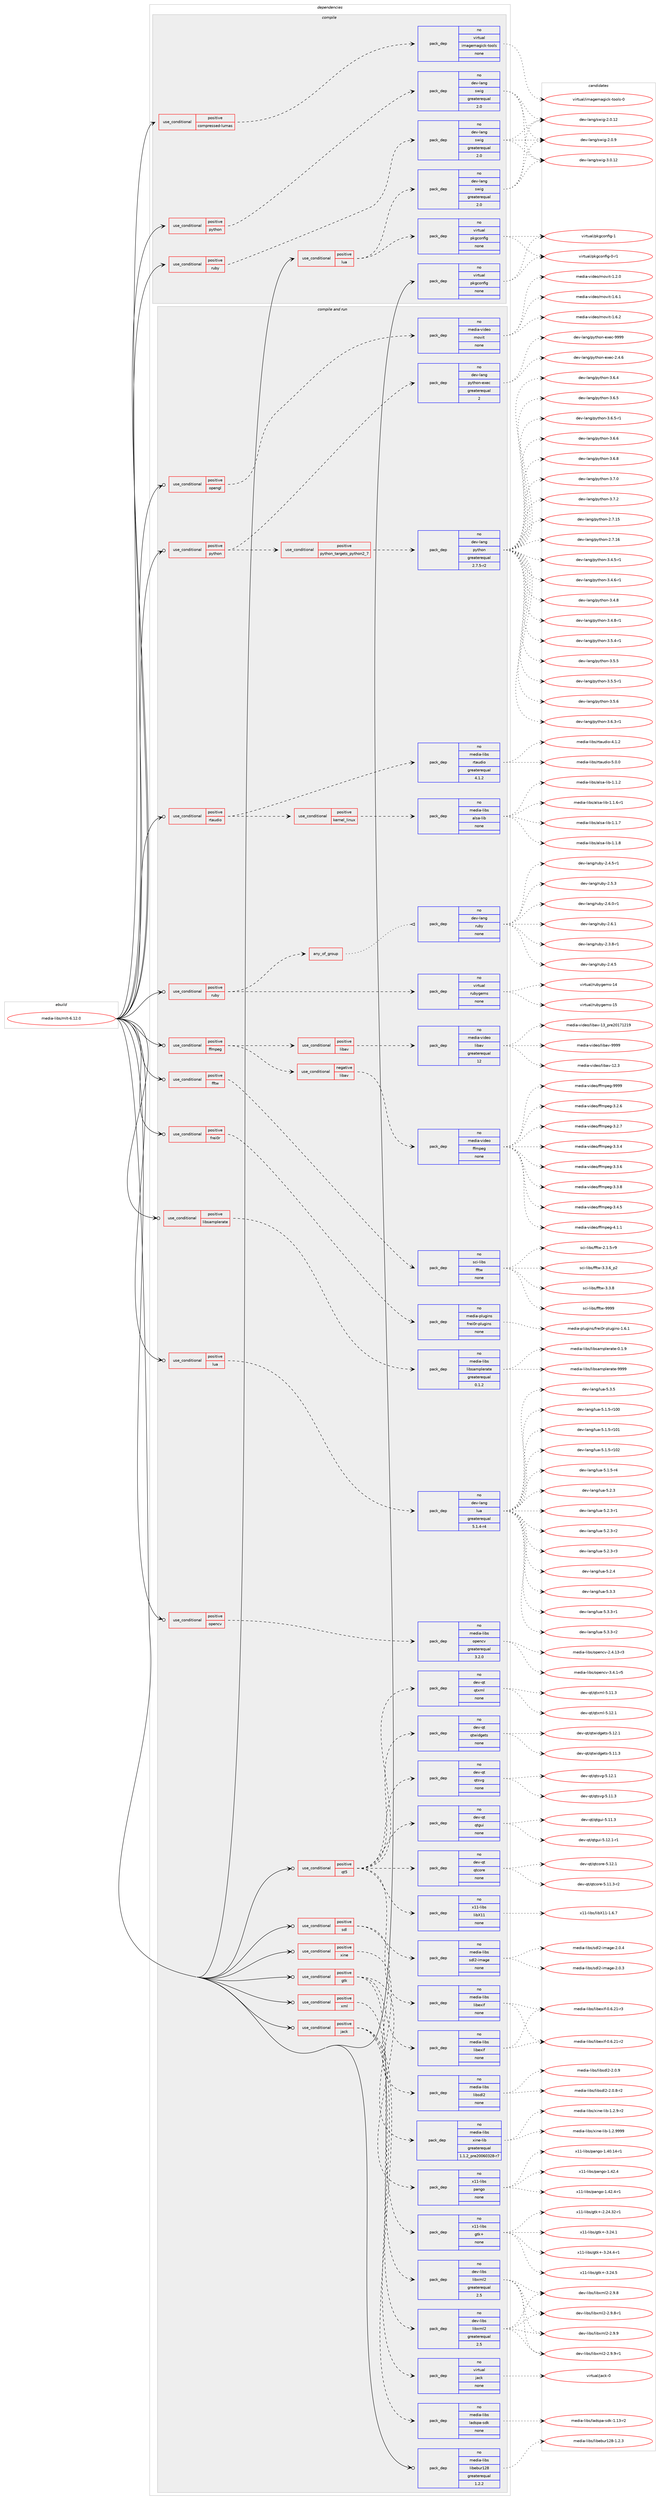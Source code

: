 digraph prolog {

# *************
# Graph options
# *************

newrank=true;
concentrate=true;
compound=true;
graph [rankdir=LR,fontname=Helvetica,fontsize=10,ranksep=1.5];#, ranksep=2.5, nodesep=0.2];
edge  [arrowhead=vee];
node  [fontname=Helvetica,fontsize=10];

# **********
# The ebuild
# **********

subgraph cluster_leftcol {
color=gray;
rank=same;
label=<<i>ebuild</i>>;
id [label="media-libs/mlt-6.12.0", color=red, width=4, href="../media-libs/mlt-6.12.0.svg"];
}

# ****************
# The dependencies
# ****************

subgraph cluster_midcol {
color=gray;
label=<<i>dependencies</i>>;
subgraph cluster_compile {
fillcolor="#eeeeee";
style=filled;
label=<<i>compile</i>>;
subgraph cond435429 {
dependency1616512 [label=<<TABLE BORDER="0" CELLBORDER="1" CELLSPACING="0" CELLPADDING="4"><TR><TD ROWSPAN="3" CELLPADDING="10">use_conditional</TD></TR><TR><TD>positive</TD></TR><TR><TD>compressed-lumas</TD></TR></TABLE>>, shape=none, color=red];
subgraph pack1155045 {
dependency1616513 [label=<<TABLE BORDER="0" CELLBORDER="1" CELLSPACING="0" CELLPADDING="4" WIDTH="220"><TR><TD ROWSPAN="6" CELLPADDING="30">pack_dep</TD></TR><TR><TD WIDTH="110">no</TD></TR><TR><TD>virtual</TD></TR><TR><TD>imagemagick-tools</TD></TR><TR><TD>none</TD></TR><TR><TD></TD></TR></TABLE>>, shape=none, color=blue];
}
dependency1616512:e -> dependency1616513:w [weight=20,style="dashed",arrowhead="vee"];
}
id:e -> dependency1616512:w [weight=20,style="solid",arrowhead="vee"];
subgraph cond435430 {
dependency1616514 [label=<<TABLE BORDER="0" CELLBORDER="1" CELLSPACING="0" CELLPADDING="4"><TR><TD ROWSPAN="3" CELLPADDING="10">use_conditional</TD></TR><TR><TD>positive</TD></TR><TR><TD>lua</TD></TR></TABLE>>, shape=none, color=red];
subgraph pack1155046 {
dependency1616515 [label=<<TABLE BORDER="0" CELLBORDER="1" CELLSPACING="0" CELLPADDING="4" WIDTH="220"><TR><TD ROWSPAN="6" CELLPADDING="30">pack_dep</TD></TR><TR><TD WIDTH="110">no</TD></TR><TR><TD>dev-lang</TD></TR><TR><TD>swig</TD></TR><TR><TD>greaterequal</TD></TR><TR><TD>2.0</TD></TR></TABLE>>, shape=none, color=blue];
}
dependency1616514:e -> dependency1616515:w [weight=20,style="dashed",arrowhead="vee"];
subgraph pack1155047 {
dependency1616516 [label=<<TABLE BORDER="0" CELLBORDER="1" CELLSPACING="0" CELLPADDING="4" WIDTH="220"><TR><TD ROWSPAN="6" CELLPADDING="30">pack_dep</TD></TR><TR><TD WIDTH="110">no</TD></TR><TR><TD>virtual</TD></TR><TR><TD>pkgconfig</TD></TR><TR><TD>none</TD></TR><TR><TD></TD></TR></TABLE>>, shape=none, color=blue];
}
dependency1616514:e -> dependency1616516:w [weight=20,style="dashed",arrowhead="vee"];
}
id:e -> dependency1616514:w [weight=20,style="solid",arrowhead="vee"];
subgraph cond435431 {
dependency1616517 [label=<<TABLE BORDER="0" CELLBORDER="1" CELLSPACING="0" CELLPADDING="4"><TR><TD ROWSPAN="3" CELLPADDING="10">use_conditional</TD></TR><TR><TD>positive</TD></TR><TR><TD>python</TD></TR></TABLE>>, shape=none, color=red];
subgraph pack1155048 {
dependency1616518 [label=<<TABLE BORDER="0" CELLBORDER="1" CELLSPACING="0" CELLPADDING="4" WIDTH="220"><TR><TD ROWSPAN="6" CELLPADDING="30">pack_dep</TD></TR><TR><TD WIDTH="110">no</TD></TR><TR><TD>dev-lang</TD></TR><TR><TD>swig</TD></TR><TR><TD>greaterequal</TD></TR><TR><TD>2.0</TD></TR></TABLE>>, shape=none, color=blue];
}
dependency1616517:e -> dependency1616518:w [weight=20,style="dashed",arrowhead="vee"];
}
id:e -> dependency1616517:w [weight=20,style="solid",arrowhead="vee"];
subgraph cond435432 {
dependency1616519 [label=<<TABLE BORDER="0" CELLBORDER="1" CELLSPACING="0" CELLPADDING="4"><TR><TD ROWSPAN="3" CELLPADDING="10">use_conditional</TD></TR><TR><TD>positive</TD></TR><TR><TD>ruby</TD></TR></TABLE>>, shape=none, color=red];
subgraph pack1155049 {
dependency1616520 [label=<<TABLE BORDER="0" CELLBORDER="1" CELLSPACING="0" CELLPADDING="4" WIDTH="220"><TR><TD ROWSPAN="6" CELLPADDING="30">pack_dep</TD></TR><TR><TD WIDTH="110">no</TD></TR><TR><TD>dev-lang</TD></TR><TR><TD>swig</TD></TR><TR><TD>greaterequal</TD></TR><TR><TD>2.0</TD></TR></TABLE>>, shape=none, color=blue];
}
dependency1616519:e -> dependency1616520:w [weight=20,style="dashed",arrowhead="vee"];
}
id:e -> dependency1616519:w [weight=20,style="solid",arrowhead="vee"];
subgraph pack1155050 {
dependency1616521 [label=<<TABLE BORDER="0" CELLBORDER="1" CELLSPACING="0" CELLPADDING="4" WIDTH="220"><TR><TD ROWSPAN="6" CELLPADDING="30">pack_dep</TD></TR><TR><TD WIDTH="110">no</TD></TR><TR><TD>virtual</TD></TR><TR><TD>pkgconfig</TD></TR><TR><TD>none</TD></TR><TR><TD></TD></TR></TABLE>>, shape=none, color=blue];
}
id:e -> dependency1616521:w [weight=20,style="solid",arrowhead="vee"];
}
subgraph cluster_compileandrun {
fillcolor="#eeeeee";
style=filled;
label=<<i>compile and run</i>>;
subgraph cond435433 {
dependency1616522 [label=<<TABLE BORDER="0" CELLBORDER="1" CELLSPACING="0" CELLPADDING="4"><TR><TD ROWSPAN="3" CELLPADDING="10">use_conditional</TD></TR><TR><TD>positive</TD></TR><TR><TD>ffmpeg</TD></TR></TABLE>>, shape=none, color=red];
subgraph cond435434 {
dependency1616523 [label=<<TABLE BORDER="0" CELLBORDER="1" CELLSPACING="0" CELLPADDING="4"><TR><TD ROWSPAN="3" CELLPADDING="10">use_conditional</TD></TR><TR><TD>positive</TD></TR><TR><TD>libav</TD></TR></TABLE>>, shape=none, color=red];
subgraph pack1155051 {
dependency1616524 [label=<<TABLE BORDER="0" CELLBORDER="1" CELLSPACING="0" CELLPADDING="4" WIDTH="220"><TR><TD ROWSPAN="6" CELLPADDING="30">pack_dep</TD></TR><TR><TD WIDTH="110">no</TD></TR><TR><TD>media-video</TD></TR><TR><TD>libav</TD></TR><TR><TD>greaterequal</TD></TR><TR><TD>12</TD></TR></TABLE>>, shape=none, color=blue];
}
dependency1616523:e -> dependency1616524:w [weight=20,style="dashed",arrowhead="vee"];
}
dependency1616522:e -> dependency1616523:w [weight=20,style="dashed",arrowhead="vee"];
subgraph cond435435 {
dependency1616525 [label=<<TABLE BORDER="0" CELLBORDER="1" CELLSPACING="0" CELLPADDING="4"><TR><TD ROWSPAN="3" CELLPADDING="10">use_conditional</TD></TR><TR><TD>negative</TD></TR><TR><TD>libav</TD></TR></TABLE>>, shape=none, color=red];
subgraph pack1155052 {
dependency1616526 [label=<<TABLE BORDER="0" CELLBORDER="1" CELLSPACING="0" CELLPADDING="4" WIDTH="220"><TR><TD ROWSPAN="6" CELLPADDING="30">pack_dep</TD></TR><TR><TD WIDTH="110">no</TD></TR><TR><TD>media-video</TD></TR><TR><TD>ffmpeg</TD></TR><TR><TD>none</TD></TR><TR><TD></TD></TR></TABLE>>, shape=none, color=blue];
}
dependency1616525:e -> dependency1616526:w [weight=20,style="dashed",arrowhead="vee"];
}
dependency1616522:e -> dependency1616525:w [weight=20,style="dashed",arrowhead="vee"];
}
id:e -> dependency1616522:w [weight=20,style="solid",arrowhead="odotvee"];
subgraph cond435436 {
dependency1616527 [label=<<TABLE BORDER="0" CELLBORDER="1" CELLSPACING="0" CELLPADDING="4"><TR><TD ROWSPAN="3" CELLPADDING="10">use_conditional</TD></TR><TR><TD>positive</TD></TR><TR><TD>fftw</TD></TR></TABLE>>, shape=none, color=red];
subgraph pack1155053 {
dependency1616528 [label=<<TABLE BORDER="0" CELLBORDER="1" CELLSPACING="0" CELLPADDING="4" WIDTH="220"><TR><TD ROWSPAN="6" CELLPADDING="30">pack_dep</TD></TR><TR><TD WIDTH="110">no</TD></TR><TR><TD>sci-libs</TD></TR><TR><TD>fftw</TD></TR><TR><TD>none</TD></TR><TR><TD></TD></TR></TABLE>>, shape=none, color=blue];
}
dependency1616527:e -> dependency1616528:w [weight=20,style="dashed",arrowhead="vee"];
}
id:e -> dependency1616527:w [weight=20,style="solid",arrowhead="odotvee"];
subgraph cond435437 {
dependency1616529 [label=<<TABLE BORDER="0" CELLBORDER="1" CELLSPACING="0" CELLPADDING="4"><TR><TD ROWSPAN="3" CELLPADDING="10">use_conditional</TD></TR><TR><TD>positive</TD></TR><TR><TD>frei0r</TD></TR></TABLE>>, shape=none, color=red];
subgraph pack1155054 {
dependency1616530 [label=<<TABLE BORDER="0" CELLBORDER="1" CELLSPACING="0" CELLPADDING="4" WIDTH="220"><TR><TD ROWSPAN="6" CELLPADDING="30">pack_dep</TD></TR><TR><TD WIDTH="110">no</TD></TR><TR><TD>media-plugins</TD></TR><TR><TD>frei0r-plugins</TD></TR><TR><TD>none</TD></TR><TR><TD></TD></TR></TABLE>>, shape=none, color=blue];
}
dependency1616529:e -> dependency1616530:w [weight=20,style="dashed",arrowhead="vee"];
}
id:e -> dependency1616529:w [weight=20,style="solid",arrowhead="odotvee"];
subgraph cond435438 {
dependency1616531 [label=<<TABLE BORDER="0" CELLBORDER="1" CELLSPACING="0" CELLPADDING="4"><TR><TD ROWSPAN="3" CELLPADDING="10">use_conditional</TD></TR><TR><TD>positive</TD></TR><TR><TD>gtk</TD></TR></TABLE>>, shape=none, color=red];
subgraph pack1155055 {
dependency1616532 [label=<<TABLE BORDER="0" CELLBORDER="1" CELLSPACING="0" CELLPADDING="4" WIDTH="220"><TR><TD ROWSPAN="6" CELLPADDING="30">pack_dep</TD></TR><TR><TD WIDTH="110">no</TD></TR><TR><TD>media-libs</TD></TR><TR><TD>libexif</TD></TR><TR><TD>none</TD></TR><TR><TD></TD></TR></TABLE>>, shape=none, color=blue];
}
dependency1616531:e -> dependency1616532:w [weight=20,style="dashed",arrowhead="vee"];
subgraph pack1155056 {
dependency1616533 [label=<<TABLE BORDER="0" CELLBORDER="1" CELLSPACING="0" CELLPADDING="4" WIDTH="220"><TR><TD ROWSPAN="6" CELLPADDING="30">pack_dep</TD></TR><TR><TD WIDTH="110">no</TD></TR><TR><TD>x11-libs</TD></TR><TR><TD>gtk+</TD></TR><TR><TD>none</TD></TR><TR><TD></TD></TR></TABLE>>, shape=none, color=blue];
}
dependency1616531:e -> dependency1616533:w [weight=20,style="dashed",arrowhead="vee"];
subgraph pack1155057 {
dependency1616534 [label=<<TABLE BORDER="0" CELLBORDER="1" CELLSPACING="0" CELLPADDING="4" WIDTH="220"><TR><TD ROWSPAN="6" CELLPADDING="30">pack_dep</TD></TR><TR><TD WIDTH="110">no</TD></TR><TR><TD>x11-libs</TD></TR><TR><TD>pango</TD></TR><TR><TD>none</TD></TR><TR><TD></TD></TR></TABLE>>, shape=none, color=blue];
}
dependency1616531:e -> dependency1616534:w [weight=20,style="dashed",arrowhead="vee"];
}
id:e -> dependency1616531:w [weight=20,style="solid",arrowhead="odotvee"];
subgraph cond435439 {
dependency1616535 [label=<<TABLE BORDER="0" CELLBORDER="1" CELLSPACING="0" CELLPADDING="4"><TR><TD ROWSPAN="3" CELLPADDING="10">use_conditional</TD></TR><TR><TD>positive</TD></TR><TR><TD>jack</TD></TR></TABLE>>, shape=none, color=red];
subgraph pack1155058 {
dependency1616536 [label=<<TABLE BORDER="0" CELLBORDER="1" CELLSPACING="0" CELLPADDING="4" WIDTH="220"><TR><TD ROWSPAN="6" CELLPADDING="30">pack_dep</TD></TR><TR><TD WIDTH="110">no</TD></TR><TR><TD>dev-libs</TD></TR><TR><TD>libxml2</TD></TR><TR><TD>greaterequal</TD></TR><TR><TD>2.5</TD></TR></TABLE>>, shape=none, color=blue];
}
dependency1616535:e -> dependency1616536:w [weight=20,style="dashed",arrowhead="vee"];
subgraph pack1155059 {
dependency1616537 [label=<<TABLE BORDER="0" CELLBORDER="1" CELLSPACING="0" CELLPADDING="4" WIDTH="220"><TR><TD ROWSPAN="6" CELLPADDING="30">pack_dep</TD></TR><TR><TD WIDTH="110">no</TD></TR><TR><TD>media-libs</TD></TR><TR><TD>ladspa-sdk</TD></TR><TR><TD>none</TD></TR><TR><TD></TD></TR></TABLE>>, shape=none, color=blue];
}
dependency1616535:e -> dependency1616537:w [weight=20,style="dashed",arrowhead="vee"];
subgraph pack1155060 {
dependency1616538 [label=<<TABLE BORDER="0" CELLBORDER="1" CELLSPACING="0" CELLPADDING="4" WIDTH="220"><TR><TD ROWSPAN="6" CELLPADDING="30">pack_dep</TD></TR><TR><TD WIDTH="110">no</TD></TR><TR><TD>virtual</TD></TR><TR><TD>jack</TD></TR><TR><TD>none</TD></TR><TR><TD></TD></TR></TABLE>>, shape=none, color=blue];
}
dependency1616535:e -> dependency1616538:w [weight=20,style="dashed",arrowhead="vee"];
}
id:e -> dependency1616535:w [weight=20,style="solid",arrowhead="odotvee"];
subgraph cond435440 {
dependency1616539 [label=<<TABLE BORDER="0" CELLBORDER="1" CELLSPACING="0" CELLPADDING="4"><TR><TD ROWSPAN="3" CELLPADDING="10">use_conditional</TD></TR><TR><TD>positive</TD></TR><TR><TD>libsamplerate</TD></TR></TABLE>>, shape=none, color=red];
subgraph pack1155061 {
dependency1616540 [label=<<TABLE BORDER="0" CELLBORDER="1" CELLSPACING="0" CELLPADDING="4" WIDTH="220"><TR><TD ROWSPAN="6" CELLPADDING="30">pack_dep</TD></TR><TR><TD WIDTH="110">no</TD></TR><TR><TD>media-libs</TD></TR><TR><TD>libsamplerate</TD></TR><TR><TD>greaterequal</TD></TR><TR><TD>0.1.2</TD></TR></TABLE>>, shape=none, color=blue];
}
dependency1616539:e -> dependency1616540:w [weight=20,style="dashed",arrowhead="vee"];
}
id:e -> dependency1616539:w [weight=20,style="solid",arrowhead="odotvee"];
subgraph cond435441 {
dependency1616541 [label=<<TABLE BORDER="0" CELLBORDER="1" CELLSPACING="0" CELLPADDING="4"><TR><TD ROWSPAN="3" CELLPADDING="10">use_conditional</TD></TR><TR><TD>positive</TD></TR><TR><TD>lua</TD></TR></TABLE>>, shape=none, color=red];
subgraph pack1155062 {
dependency1616542 [label=<<TABLE BORDER="0" CELLBORDER="1" CELLSPACING="0" CELLPADDING="4" WIDTH="220"><TR><TD ROWSPAN="6" CELLPADDING="30">pack_dep</TD></TR><TR><TD WIDTH="110">no</TD></TR><TR><TD>dev-lang</TD></TR><TR><TD>lua</TD></TR><TR><TD>greaterequal</TD></TR><TR><TD>5.1.4-r4</TD></TR></TABLE>>, shape=none, color=blue];
}
dependency1616541:e -> dependency1616542:w [weight=20,style="dashed",arrowhead="vee"];
}
id:e -> dependency1616541:w [weight=20,style="solid",arrowhead="odotvee"];
subgraph cond435442 {
dependency1616543 [label=<<TABLE BORDER="0" CELLBORDER="1" CELLSPACING="0" CELLPADDING="4"><TR><TD ROWSPAN="3" CELLPADDING="10">use_conditional</TD></TR><TR><TD>positive</TD></TR><TR><TD>opencv</TD></TR></TABLE>>, shape=none, color=red];
subgraph pack1155063 {
dependency1616544 [label=<<TABLE BORDER="0" CELLBORDER="1" CELLSPACING="0" CELLPADDING="4" WIDTH="220"><TR><TD ROWSPAN="6" CELLPADDING="30">pack_dep</TD></TR><TR><TD WIDTH="110">no</TD></TR><TR><TD>media-libs</TD></TR><TR><TD>opencv</TD></TR><TR><TD>greaterequal</TD></TR><TR><TD>3.2.0</TD></TR></TABLE>>, shape=none, color=blue];
}
dependency1616543:e -> dependency1616544:w [weight=20,style="dashed",arrowhead="vee"];
}
id:e -> dependency1616543:w [weight=20,style="solid",arrowhead="odotvee"];
subgraph cond435443 {
dependency1616545 [label=<<TABLE BORDER="0" CELLBORDER="1" CELLSPACING="0" CELLPADDING="4"><TR><TD ROWSPAN="3" CELLPADDING="10">use_conditional</TD></TR><TR><TD>positive</TD></TR><TR><TD>opengl</TD></TR></TABLE>>, shape=none, color=red];
subgraph pack1155064 {
dependency1616546 [label=<<TABLE BORDER="0" CELLBORDER="1" CELLSPACING="0" CELLPADDING="4" WIDTH="220"><TR><TD ROWSPAN="6" CELLPADDING="30">pack_dep</TD></TR><TR><TD WIDTH="110">no</TD></TR><TR><TD>media-video</TD></TR><TR><TD>movit</TD></TR><TR><TD>none</TD></TR><TR><TD></TD></TR></TABLE>>, shape=none, color=blue];
}
dependency1616545:e -> dependency1616546:w [weight=20,style="dashed",arrowhead="vee"];
}
id:e -> dependency1616545:w [weight=20,style="solid",arrowhead="odotvee"];
subgraph cond435444 {
dependency1616547 [label=<<TABLE BORDER="0" CELLBORDER="1" CELLSPACING="0" CELLPADDING="4"><TR><TD ROWSPAN="3" CELLPADDING="10">use_conditional</TD></TR><TR><TD>positive</TD></TR><TR><TD>python</TD></TR></TABLE>>, shape=none, color=red];
subgraph cond435445 {
dependency1616548 [label=<<TABLE BORDER="0" CELLBORDER="1" CELLSPACING="0" CELLPADDING="4"><TR><TD ROWSPAN="3" CELLPADDING="10">use_conditional</TD></TR><TR><TD>positive</TD></TR><TR><TD>python_targets_python2_7</TD></TR></TABLE>>, shape=none, color=red];
subgraph pack1155065 {
dependency1616549 [label=<<TABLE BORDER="0" CELLBORDER="1" CELLSPACING="0" CELLPADDING="4" WIDTH="220"><TR><TD ROWSPAN="6" CELLPADDING="30">pack_dep</TD></TR><TR><TD WIDTH="110">no</TD></TR><TR><TD>dev-lang</TD></TR><TR><TD>python</TD></TR><TR><TD>greaterequal</TD></TR><TR><TD>2.7.5-r2</TD></TR></TABLE>>, shape=none, color=blue];
}
dependency1616548:e -> dependency1616549:w [weight=20,style="dashed",arrowhead="vee"];
}
dependency1616547:e -> dependency1616548:w [weight=20,style="dashed",arrowhead="vee"];
subgraph pack1155066 {
dependency1616550 [label=<<TABLE BORDER="0" CELLBORDER="1" CELLSPACING="0" CELLPADDING="4" WIDTH="220"><TR><TD ROWSPAN="6" CELLPADDING="30">pack_dep</TD></TR><TR><TD WIDTH="110">no</TD></TR><TR><TD>dev-lang</TD></TR><TR><TD>python-exec</TD></TR><TR><TD>greaterequal</TD></TR><TR><TD>2</TD></TR></TABLE>>, shape=none, color=blue];
}
dependency1616547:e -> dependency1616550:w [weight=20,style="dashed",arrowhead="vee"];
}
id:e -> dependency1616547:w [weight=20,style="solid",arrowhead="odotvee"];
subgraph cond435446 {
dependency1616551 [label=<<TABLE BORDER="0" CELLBORDER="1" CELLSPACING="0" CELLPADDING="4"><TR><TD ROWSPAN="3" CELLPADDING="10">use_conditional</TD></TR><TR><TD>positive</TD></TR><TR><TD>qt5</TD></TR></TABLE>>, shape=none, color=red];
subgraph pack1155067 {
dependency1616552 [label=<<TABLE BORDER="0" CELLBORDER="1" CELLSPACING="0" CELLPADDING="4" WIDTH="220"><TR><TD ROWSPAN="6" CELLPADDING="30">pack_dep</TD></TR><TR><TD WIDTH="110">no</TD></TR><TR><TD>dev-qt</TD></TR><TR><TD>qtcore</TD></TR><TR><TD>none</TD></TR><TR><TD></TD></TR></TABLE>>, shape=none, color=blue];
}
dependency1616551:e -> dependency1616552:w [weight=20,style="dashed",arrowhead="vee"];
subgraph pack1155068 {
dependency1616553 [label=<<TABLE BORDER="0" CELLBORDER="1" CELLSPACING="0" CELLPADDING="4" WIDTH="220"><TR><TD ROWSPAN="6" CELLPADDING="30">pack_dep</TD></TR><TR><TD WIDTH="110">no</TD></TR><TR><TD>dev-qt</TD></TR><TR><TD>qtgui</TD></TR><TR><TD>none</TD></TR><TR><TD></TD></TR></TABLE>>, shape=none, color=blue];
}
dependency1616551:e -> dependency1616553:w [weight=20,style="dashed",arrowhead="vee"];
subgraph pack1155069 {
dependency1616554 [label=<<TABLE BORDER="0" CELLBORDER="1" CELLSPACING="0" CELLPADDING="4" WIDTH="220"><TR><TD ROWSPAN="6" CELLPADDING="30">pack_dep</TD></TR><TR><TD WIDTH="110">no</TD></TR><TR><TD>dev-qt</TD></TR><TR><TD>qtsvg</TD></TR><TR><TD>none</TD></TR><TR><TD></TD></TR></TABLE>>, shape=none, color=blue];
}
dependency1616551:e -> dependency1616554:w [weight=20,style="dashed",arrowhead="vee"];
subgraph pack1155070 {
dependency1616555 [label=<<TABLE BORDER="0" CELLBORDER="1" CELLSPACING="0" CELLPADDING="4" WIDTH="220"><TR><TD ROWSPAN="6" CELLPADDING="30">pack_dep</TD></TR><TR><TD WIDTH="110">no</TD></TR><TR><TD>dev-qt</TD></TR><TR><TD>qtwidgets</TD></TR><TR><TD>none</TD></TR><TR><TD></TD></TR></TABLE>>, shape=none, color=blue];
}
dependency1616551:e -> dependency1616555:w [weight=20,style="dashed",arrowhead="vee"];
subgraph pack1155071 {
dependency1616556 [label=<<TABLE BORDER="0" CELLBORDER="1" CELLSPACING="0" CELLPADDING="4" WIDTH="220"><TR><TD ROWSPAN="6" CELLPADDING="30">pack_dep</TD></TR><TR><TD WIDTH="110">no</TD></TR><TR><TD>dev-qt</TD></TR><TR><TD>qtxml</TD></TR><TR><TD>none</TD></TR><TR><TD></TD></TR></TABLE>>, shape=none, color=blue];
}
dependency1616551:e -> dependency1616556:w [weight=20,style="dashed",arrowhead="vee"];
subgraph pack1155072 {
dependency1616557 [label=<<TABLE BORDER="0" CELLBORDER="1" CELLSPACING="0" CELLPADDING="4" WIDTH="220"><TR><TD ROWSPAN="6" CELLPADDING="30">pack_dep</TD></TR><TR><TD WIDTH="110">no</TD></TR><TR><TD>media-libs</TD></TR><TR><TD>libexif</TD></TR><TR><TD>none</TD></TR><TR><TD></TD></TR></TABLE>>, shape=none, color=blue];
}
dependency1616551:e -> dependency1616557:w [weight=20,style="dashed",arrowhead="vee"];
subgraph pack1155073 {
dependency1616558 [label=<<TABLE BORDER="0" CELLBORDER="1" CELLSPACING="0" CELLPADDING="4" WIDTH="220"><TR><TD ROWSPAN="6" CELLPADDING="30">pack_dep</TD></TR><TR><TD WIDTH="110">no</TD></TR><TR><TD>x11-libs</TD></TR><TR><TD>libX11</TD></TR><TR><TD>none</TD></TR><TR><TD></TD></TR></TABLE>>, shape=none, color=blue];
}
dependency1616551:e -> dependency1616558:w [weight=20,style="dashed",arrowhead="vee"];
}
id:e -> dependency1616551:w [weight=20,style="solid",arrowhead="odotvee"];
subgraph cond435447 {
dependency1616559 [label=<<TABLE BORDER="0" CELLBORDER="1" CELLSPACING="0" CELLPADDING="4"><TR><TD ROWSPAN="3" CELLPADDING="10">use_conditional</TD></TR><TR><TD>positive</TD></TR><TR><TD>rtaudio</TD></TR></TABLE>>, shape=none, color=red];
subgraph pack1155074 {
dependency1616560 [label=<<TABLE BORDER="0" CELLBORDER="1" CELLSPACING="0" CELLPADDING="4" WIDTH="220"><TR><TD ROWSPAN="6" CELLPADDING="30">pack_dep</TD></TR><TR><TD WIDTH="110">no</TD></TR><TR><TD>media-libs</TD></TR><TR><TD>rtaudio</TD></TR><TR><TD>greaterequal</TD></TR><TR><TD>4.1.2</TD></TR></TABLE>>, shape=none, color=blue];
}
dependency1616559:e -> dependency1616560:w [weight=20,style="dashed",arrowhead="vee"];
subgraph cond435448 {
dependency1616561 [label=<<TABLE BORDER="0" CELLBORDER="1" CELLSPACING="0" CELLPADDING="4"><TR><TD ROWSPAN="3" CELLPADDING="10">use_conditional</TD></TR><TR><TD>positive</TD></TR><TR><TD>kernel_linux</TD></TR></TABLE>>, shape=none, color=red];
subgraph pack1155075 {
dependency1616562 [label=<<TABLE BORDER="0" CELLBORDER="1" CELLSPACING="0" CELLPADDING="4" WIDTH="220"><TR><TD ROWSPAN="6" CELLPADDING="30">pack_dep</TD></TR><TR><TD WIDTH="110">no</TD></TR><TR><TD>media-libs</TD></TR><TR><TD>alsa-lib</TD></TR><TR><TD>none</TD></TR><TR><TD></TD></TR></TABLE>>, shape=none, color=blue];
}
dependency1616561:e -> dependency1616562:w [weight=20,style="dashed",arrowhead="vee"];
}
dependency1616559:e -> dependency1616561:w [weight=20,style="dashed",arrowhead="vee"];
}
id:e -> dependency1616559:w [weight=20,style="solid",arrowhead="odotvee"];
subgraph cond435449 {
dependency1616563 [label=<<TABLE BORDER="0" CELLBORDER="1" CELLSPACING="0" CELLPADDING="4"><TR><TD ROWSPAN="3" CELLPADDING="10">use_conditional</TD></TR><TR><TD>positive</TD></TR><TR><TD>ruby</TD></TR></TABLE>>, shape=none, color=red];
subgraph any25290 {
dependency1616564 [label=<<TABLE BORDER="0" CELLBORDER="1" CELLSPACING="0" CELLPADDING="4"><TR><TD CELLPADDING="10">any_of_group</TD></TR></TABLE>>, shape=none, color=red];subgraph pack1155076 {
dependency1616565 [label=<<TABLE BORDER="0" CELLBORDER="1" CELLSPACING="0" CELLPADDING="4" WIDTH="220"><TR><TD ROWSPAN="6" CELLPADDING="30">pack_dep</TD></TR><TR><TD WIDTH="110">no</TD></TR><TR><TD>dev-lang</TD></TR><TR><TD>ruby</TD></TR><TR><TD>none</TD></TR><TR><TD></TD></TR></TABLE>>, shape=none, color=blue];
}
dependency1616564:e -> dependency1616565:w [weight=20,style="dotted",arrowhead="oinv"];
}
dependency1616563:e -> dependency1616564:w [weight=20,style="dashed",arrowhead="vee"];
subgraph pack1155077 {
dependency1616566 [label=<<TABLE BORDER="0" CELLBORDER="1" CELLSPACING="0" CELLPADDING="4" WIDTH="220"><TR><TD ROWSPAN="6" CELLPADDING="30">pack_dep</TD></TR><TR><TD WIDTH="110">no</TD></TR><TR><TD>virtual</TD></TR><TR><TD>rubygems</TD></TR><TR><TD>none</TD></TR><TR><TD></TD></TR></TABLE>>, shape=none, color=blue];
}
dependency1616563:e -> dependency1616566:w [weight=20,style="dashed",arrowhead="vee"];
}
id:e -> dependency1616563:w [weight=20,style="solid",arrowhead="odotvee"];
subgraph cond435450 {
dependency1616567 [label=<<TABLE BORDER="0" CELLBORDER="1" CELLSPACING="0" CELLPADDING="4"><TR><TD ROWSPAN="3" CELLPADDING="10">use_conditional</TD></TR><TR><TD>positive</TD></TR><TR><TD>sdl</TD></TR></TABLE>>, shape=none, color=red];
subgraph pack1155078 {
dependency1616568 [label=<<TABLE BORDER="0" CELLBORDER="1" CELLSPACING="0" CELLPADDING="4" WIDTH="220"><TR><TD ROWSPAN="6" CELLPADDING="30">pack_dep</TD></TR><TR><TD WIDTH="110">no</TD></TR><TR><TD>media-libs</TD></TR><TR><TD>libsdl2</TD></TR><TR><TD>none</TD></TR><TR><TD></TD></TR></TABLE>>, shape=none, color=blue];
}
dependency1616567:e -> dependency1616568:w [weight=20,style="dashed",arrowhead="vee"];
subgraph pack1155079 {
dependency1616569 [label=<<TABLE BORDER="0" CELLBORDER="1" CELLSPACING="0" CELLPADDING="4" WIDTH="220"><TR><TD ROWSPAN="6" CELLPADDING="30">pack_dep</TD></TR><TR><TD WIDTH="110">no</TD></TR><TR><TD>media-libs</TD></TR><TR><TD>sdl2-image</TD></TR><TR><TD>none</TD></TR><TR><TD></TD></TR></TABLE>>, shape=none, color=blue];
}
dependency1616567:e -> dependency1616569:w [weight=20,style="dashed",arrowhead="vee"];
}
id:e -> dependency1616567:w [weight=20,style="solid",arrowhead="odotvee"];
subgraph cond435451 {
dependency1616570 [label=<<TABLE BORDER="0" CELLBORDER="1" CELLSPACING="0" CELLPADDING="4"><TR><TD ROWSPAN="3" CELLPADDING="10">use_conditional</TD></TR><TR><TD>positive</TD></TR><TR><TD>xine</TD></TR></TABLE>>, shape=none, color=red];
subgraph pack1155080 {
dependency1616571 [label=<<TABLE BORDER="0" CELLBORDER="1" CELLSPACING="0" CELLPADDING="4" WIDTH="220"><TR><TD ROWSPAN="6" CELLPADDING="30">pack_dep</TD></TR><TR><TD WIDTH="110">no</TD></TR><TR><TD>media-libs</TD></TR><TR><TD>xine-lib</TD></TR><TR><TD>greaterequal</TD></TR><TR><TD>1.1.2_pre20060328-r7</TD></TR></TABLE>>, shape=none, color=blue];
}
dependency1616570:e -> dependency1616571:w [weight=20,style="dashed",arrowhead="vee"];
}
id:e -> dependency1616570:w [weight=20,style="solid",arrowhead="odotvee"];
subgraph cond435452 {
dependency1616572 [label=<<TABLE BORDER="0" CELLBORDER="1" CELLSPACING="0" CELLPADDING="4"><TR><TD ROWSPAN="3" CELLPADDING="10">use_conditional</TD></TR><TR><TD>positive</TD></TR><TR><TD>xml</TD></TR></TABLE>>, shape=none, color=red];
subgraph pack1155081 {
dependency1616573 [label=<<TABLE BORDER="0" CELLBORDER="1" CELLSPACING="0" CELLPADDING="4" WIDTH="220"><TR><TD ROWSPAN="6" CELLPADDING="30">pack_dep</TD></TR><TR><TD WIDTH="110">no</TD></TR><TR><TD>dev-libs</TD></TR><TR><TD>libxml2</TD></TR><TR><TD>greaterequal</TD></TR><TR><TD>2.5</TD></TR></TABLE>>, shape=none, color=blue];
}
dependency1616572:e -> dependency1616573:w [weight=20,style="dashed",arrowhead="vee"];
}
id:e -> dependency1616572:w [weight=20,style="solid",arrowhead="odotvee"];
subgraph pack1155082 {
dependency1616574 [label=<<TABLE BORDER="0" CELLBORDER="1" CELLSPACING="0" CELLPADDING="4" WIDTH="220"><TR><TD ROWSPAN="6" CELLPADDING="30">pack_dep</TD></TR><TR><TD WIDTH="110">no</TD></TR><TR><TD>media-libs</TD></TR><TR><TD>libebur128</TD></TR><TR><TD>greaterequal</TD></TR><TR><TD>1.2.2</TD></TR></TABLE>>, shape=none, color=blue];
}
id:e -> dependency1616574:w [weight=20,style="solid",arrowhead="odotvee"];
}
subgraph cluster_run {
fillcolor="#eeeeee";
style=filled;
label=<<i>run</i>>;
}
}

# **************
# The candidates
# **************

subgraph cluster_choices {
rank=same;
color=gray;
label=<<i>candidates</i>>;

subgraph choice1155045 {
color=black;
nodesep=1;
choice1181051141161179710847105109971031011099710310599107451161111111081154548 [label="virtual/imagemagick-tools-0", color=red, width=4,href="../virtual/imagemagick-tools-0.svg"];
dependency1616513:e -> choice1181051141161179710847105109971031011099710310599107451161111111081154548:w [style=dotted,weight="100"];
}
subgraph choice1155046 {
color=black;
nodesep=1;
choice10010111845108971101034711511910510345504648464950 [label="dev-lang/swig-2.0.12", color=red, width=4,href="../dev-lang/swig-2.0.12.svg"];
choice100101118451089711010347115119105103455046484657 [label="dev-lang/swig-2.0.9", color=red, width=4,href="../dev-lang/swig-2.0.9.svg"];
choice10010111845108971101034711511910510345514648464950 [label="dev-lang/swig-3.0.12", color=red, width=4,href="../dev-lang/swig-3.0.12.svg"];
dependency1616515:e -> choice10010111845108971101034711511910510345504648464950:w [style=dotted,weight="100"];
dependency1616515:e -> choice100101118451089711010347115119105103455046484657:w [style=dotted,weight="100"];
dependency1616515:e -> choice10010111845108971101034711511910510345514648464950:w [style=dotted,weight="100"];
}
subgraph choice1155047 {
color=black;
nodesep=1;
choice11810511411611797108471121071039911111010210510345484511449 [label="virtual/pkgconfig-0-r1", color=red, width=4,href="../virtual/pkgconfig-0-r1.svg"];
choice1181051141161179710847112107103991111101021051034549 [label="virtual/pkgconfig-1", color=red, width=4,href="../virtual/pkgconfig-1.svg"];
dependency1616516:e -> choice11810511411611797108471121071039911111010210510345484511449:w [style=dotted,weight="100"];
dependency1616516:e -> choice1181051141161179710847112107103991111101021051034549:w [style=dotted,weight="100"];
}
subgraph choice1155048 {
color=black;
nodesep=1;
choice10010111845108971101034711511910510345504648464950 [label="dev-lang/swig-2.0.12", color=red, width=4,href="../dev-lang/swig-2.0.12.svg"];
choice100101118451089711010347115119105103455046484657 [label="dev-lang/swig-2.0.9", color=red, width=4,href="../dev-lang/swig-2.0.9.svg"];
choice10010111845108971101034711511910510345514648464950 [label="dev-lang/swig-3.0.12", color=red, width=4,href="../dev-lang/swig-3.0.12.svg"];
dependency1616518:e -> choice10010111845108971101034711511910510345504648464950:w [style=dotted,weight="100"];
dependency1616518:e -> choice100101118451089711010347115119105103455046484657:w [style=dotted,weight="100"];
dependency1616518:e -> choice10010111845108971101034711511910510345514648464950:w [style=dotted,weight="100"];
}
subgraph choice1155049 {
color=black;
nodesep=1;
choice10010111845108971101034711511910510345504648464950 [label="dev-lang/swig-2.0.12", color=red, width=4,href="../dev-lang/swig-2.0.12.svg"];
choice100101118451089711010347115119105103455046484657 [label="dev-lang/swig-2.0.9", color=red, width=4,href="../dev-lang/swig-2.0.9.svg"];
choice10010111845108971101034711511910510345514648464950 [label="dev-lang/swig-3.0.12", color=red, width=4,href="../dev-lang/swig-3.0.12.svg"];
dependency1616520:e -> choice10010111845108971101034711511910510345504648464950:w [style=dotted,weight="100"];
dependency1616520:e -> choice100101118451089711010347115119105103455046484657:w [style=dotted,weight="100"];
dependency1616520:e -> choice10010111845108971101034711511910510345514648464950:w [style=dotted,weight="100"];
}
subgraph choice1155050 {
color=black;
nodesep=1;
choice11810511411611797108471121071039911111010210510345484511449 [label="virtual/pkgconfig-0-r1", color=red, width=4,href="../virtual/pkgconfig-0-r1.svg"];
choice1181051141161179710847112107103991111101021051034549 [label="virtual/pkgconfig-1", color=red, width=4,href="../virtual/pkgconfig-1.svg"];
dependency1616521:e -> choice11810511411611797108471121071039911111010210510345484511449:w [style=dotted,weight="100"];
dependency1616521:e -> choice1181051141161179710847112107103991111101021051034549:w [style=dotted,weight="100"];
}
subgraph choice1155051 {
color=black;
nodesep=1;
choice10910110010597451181051001011114710810598971184549504651 [label="media-video/libav-12.3", color=red, width=4,href="../media-video/libav-12.3.svg"];
choice1091011001059745118105100101111471081059897118454951951121141015048495549504957 [label="media-video/libav-13_pre20171219", color=red, width=4,href="../media-video/libav-13_pre20171219.svg"];
choice10910110010597451181051001011114710810598971184557575757 [label="media-video/libav-9999", color=red, width=4,href="../media-video/libav-9999.svg"];
dependency1616524:e -> choice10910110010597451181051001011114710810598971184549504651:w [style=dotted,weight="100"];
dependency1616524:e -> choice1091011001059745118105100101111471081059897118454951951121141015048495549504957:w [style=dotted,weight="100"];
dependency1616524:e -> choice10910110010597451181051001011114710810598971184557575757:w [style=dotted,weight="100"];
}
subgraph choice1155052 {
color=black;
nodesep=1;
choice109101100105974511810510010111147102102109112101103455146504654 [label="media-video/ffmpeg-3.2.6", color=red, width=4,href="../media-video/ffmpeg-3.2.6.svg"];
choice109101100105974511810510010111147102102109112101103455146504655 [label="media-video/ffmpeg-3.2.7", color=red, width=4,href="../media-video/ffmpeg-3.2.7.svg"];
choice109101100105974511810510010111147102102109112101103455146514652 [label="media-video/ffmpeg-3.3.4", color=red, width=4,href="../media-video/ffmpeg-3.3.4.svg"];
choice109101100105974511810510010111147102102109112101103455146514654 [label="media-video/ffmpeg-3.3.6", color=red, width=4,href="../media-video/ffmpeg-3.3.6.svg"];
choice109101100105974511810510010111147102102109112101103455146514656 [label="media-video/ffmpeg-3.3.8", color=red, width=4,href="../media-video/ffmpeg-3.3.8.svg"];
choice109101100105974511810510010111147102102109112101103455146524653 [label="media-video/ffmpeg-3.4.5", color=red, width=4,href="../media-video/ffmpeg-3.4.5.svg"];
choice109101100105974511810510010111147102102109112101103455246494649 [label="media-video/ffmpeg-4.1.1", color=red, width=4,href="../media-video/ffmpeg-4.1.1.svg"];
choice1091011001059745118105100101111471021021091121011034557575757 [label="media-video/ffmpeg-9999", color=red, width=4,href="../media-video/ffmpeg-9999.svg"];
dependency1616526:e -> choice109101100105974511810510010111147102102109112101103455146504654:w [style=dotted,weight="100"];
dependency1616526:e -> choice109101100105974511810510010111147102102109112101103455146504655:w [style=dotted,weight="100"];
dependency1616526:e -> choice109101100105974511810510010111147102102109112101103455146514652:w [style=dotted,weight="100"];
dependency1616526:e -> choice109101100105974511810510010111147102102109112101103455146514654:w [style=dotted,weight="100"];
dependency1616526:e -> choice109101100105974511810510010111147102102109112101103455146514656:w [style=dotted,weight="100"];
dependency1616526:e -> choice109101100105974511810510010111147102102109112101103455146524653:w [style=dotted,weight="100"];
dependency1616526:e -> choice109101100105974511810510010111147102102109112101103455246494649:w [style=dotted,weight="100"];
dependency1616526:e -> choice1091011001059745118105100101111471021021091121011034557575757:w [style=dotted,weight="100"];
}
subgraph choice1155053 {
color=black;
nodesep=1;
choice115991054510810598115471021021161194550464946534511457 [label="sci-libs/fftw-2.1.5-r9", color=red, width=4,href="../sci-libs/fftw-2.1.5-r9.svg"];
choice115991054510810598115471021021161194551465146549511250 [label="sci-libs/fftw-3.3.6_p2", color=red, width=4,href="../sci-libs/fftw-3.3.6_p2.svg"];
choice11599105451081059811547102102116119455146514656 [label="sci-libs/fftw-3.3.8", color=red, width=4,href="../sci-libs/fftw-3.3.8.svg"];
choice115991054510810598115471021021161194557575757 [label="sci-libs/fftw-9999", color=red, width=4,href="../sci-libs/fftw-9999.svg"];
dependency1616528:e -> choice115991054510810598115471021021161194550464946534511457:w [style=dotted,weight="100"];
dependency1616528:e -> choice115991054510810598115471021021161194551465146549511250:w [style=dotted,weight="100"];
dependency1616528:e -> choice11599105451081059811547102102116119455146514656:w [style=dotted,weight="100"];
dependency1616528:e -> choice115991054510810598115471021021161194557575757:w [style=dotted,weight="100"];
}
subgraph choice1155054 {
color=black;
nodesep=1;
choice1091011001059745112108117103105110115471021141011054811445112108117103105110115454946544649 [label="media-plugins/frei0r-plugins-1.6.1", color=red, width=4,href="../media-plugins/frei0r-plugins-1.6.1.svg"];
dependency1616530:e -> choice1091011001059745112108117103105110115471021141011054811445112108117103105110115454946544649:w [style=dotted,weight="100"];
}
subgraph choice1155055 {
color=black;
nodesep=1;
choice1091011001059745108105981154710810598101120105102454846544650494511450 [label="media-libs/libexif-0.6.21-r2", color=red, width=4,href="../media-libs/libexif-0.6.21-r2.svg"];
choice1091011001059745108105981154710810598101120105102454846544650494511451 [label="media-libs/libexif-0.6.21-r3", color=red, width=4,href="../media-libs/libexif-0.6.21-r3.svg"];
dependency1616532:e -> choice1091011001059745108105981154710810598101120105102454846544650494511450:w [style=dotted,weight="100"];
dependency1616532:e -> choice1091011001059745108105981154710810598101120105102454846544650494511451:w [style=dotted,weight="100"];
}
subgraph choice1155056 {
color=black;
nodesep=1;
choice12049494510810598115471031161074345504650524651504511449 [label="x11-libs/gtk+-2.24.32-r1", color=red, width=4,href="../x11-libs/gtk+-2.24.32-r1.svg"];
choice12049494510810598115471031161074345514650524649 [label="x11-libs/gtk+-3.24.1", color=red, width=4,href="../x11-libs/gtk+-3.24.1.svg"];
choice120494945108105981154710311610743455146505246524511449 [label="x11-libs/gtk+-3.24.4-r1", color=red, width=4,href="../x11-libs/gtk+-3.24.4-r1.svg"];
choice12049494510810598115471031161074345514650524653 [label="x11-libs/gtk+-3.24.5", color=red, width=4,href="../x11-libs/gtk+-3.24.5.svg"];
dependency1616533:e -> choice12049494510810598115471031161074345504650524651504511449:w [style=dotted,weight="100"];
dependency1616533:e -> choice12049494510810598115471031161074345514650524649:w [style=dotted,weight="100"];
dependency1616533:e -> choice120494945108105981154710311610743455146505246524511449:w [style=dotted,weight="100"];
dependency1616533:e -> choice12049494510810598115471031161074345514650524653:w [style=dotted,weight="100"];
}
subgraph choice1155057 {
color=black;
nodesep=1;
choice12049494510810598115471129711010311145494652484649524511449 [label="x11-libs/pango-1.40.14-r1", color=red, width=4,href="../x11-libs/pango-1.40.14-r1.svg"];
choice12049494510810598115471129711010311145494652504652 [label="x11-libs/pango-1.42.4", color=red, width=4,href="../x11-libs/pango-1.42.4.svg"];
choice120494945108105981154711297110103111454946525046524511449 [label="x11-libs/pango-1.42.4-r1", color=red, width=4,href="../x11-libs/pango-1.42.4-r1.svg"];
dependency1616534:e -> choice12049494510810598115471129711010311145494652484649524511449:w [style=dotted,weight="100"];
dependency1616534:e -> choice12049494510810598115471129711010311145494652504652:w [style=dotted,weight="100"];
dependency1616534:e -> choice120494945108105981154711297110103111454946525046524511449:w [style=dotted,weight="100"];
}
subgraph choice1155058 {
color=black;
nodesep=1;
choice1001011184510810598115471081059812010910850455046574656 [label="dev-libs/libxml2-2.9.8", color=red, width=4,href="../dev-libs/libxml2-2.9.8.svg"];
choice10010111845108105981154710810598120109108504550465746564511449 [label="dev-libs/libxml2-2.9.8-r1", color=red, width=4,href="../dev-libs/libxml2-2.9.8-r1.svg"];
choice1001011184510810598115471081059812010910850455046574657 [label="dev-libs/libxml2-2.9.9", color=red, width=4,href="../dev-libs/libxml2-2.9.9.svg"];
choice10010111845108105981154710810598120109108504550465746574511449 [label="dev-libs/libxml2-2.9.9-r1", color=red, width=4,href="../dev-libs/libxml2-2.9.9-r1.svg"];
dependency1616536:e -> choice1001011184510810598115471081059812010910850455046574656:w [style=dotted,weight="100"];
dependency1616536:e -> choice10010111845108105981154710810598120109108504550465746564511449:w [style=dotted,weight="100"];
dependency1616536:e -> choice1001011184510810598115471081059812010910850455046574657:w [style=dotted,weight="100"];
dependency1616536:e -> choice10010111845108105981154710810598120109108504550465746574511449:w [style=dotted,weight="100"];
}
subgraph choice1155059 {
color=black;
nodesep=1;
choice1091011001059745108105981154710897100115112974511510010745494649514511450 [label="media-libs/ladspa-sdk-1.13-r2", color=red, width=4,href="../media-libs/ladspa-sdk-1.13-r2.svg"];
dependency1616537:e -> choice1091011001059745108105981154710897100115112974511510010745494649514511450:w [style=dotted,weight="100"];
}
subgraph choice1155060 {
color=black;
nodesep=1;
choice118105114116117971084710697991074548 [label="virtual/jack-0", color=red, width=4,href="../virtual/jack-0.svg"];
dependency1616538:e -> choice118105114116117971084710697991074548:w [style=dotted,weight="100"];
}
subgraph choice1155061 {
color=black;
nodesep=1;
choice10910110010597451081059811547108105981159710911210810111497116101454846494657 [label="media-libs/libsamplerate-0.1.9", color=red, width=4,href="../media-libs/libsamplerate-0.1.9.svg"];
choice109101100105974510810598115471081059811597109112108101114971161014557575757 [label="media-libs/libsamplerate-9999", color=red, width=4,href="../media-libs/libsamplerate-9999.svg"];
dependency1616540:e -> choice10910110010597451081059811547108105981159710911210810111497116101454846494657:w [style=dotted,weight="100"];
dependency1616540:e -> choice109101100105974510810598115471081059811597109112108101114971161014557575757:w [style=dotted,weight="100"];
}
subgraph choice1155062 {
color=black;
nodesep=1;
choice1001011184510897110103471081179745534649465345114494848 [label="dev-lang/lua-5.1.5-r100", color=red, width=4,href="../dev-lang/lua-5.1.5-r100.svg"];
choice1001011184510897110103471081179745534649465345114494849 [label="dev-lang/lua-5.1.5-r101", color=red, width=4,href="../dev-lang/lua-5.1.5-r101.svg"];
choice1001011184510897110103471081179745534649465345114494850 [label="dev-lang/lua-5.1.5-r102", color=red, width=4,href="../dev-lang/lua-5.1.5-r102.svg"];
choice100101118451089711010347108117974553464946534511452 [label="dev-lang/lua-5.1.5-r4", color=red, width=4,href="../dev-lang/lua-5.1.5-r4.svg"];
choice10010111845108971101034710811797455346504651 [label="dev-lang/lua-5.2.3", color=red, width=4,href="../dev-lang/lua-5.2.3.svg"];
choice100101118451089711010347108117974553465046514511449 [label="dev-lang/lua-5.2.3-r1", color=red, width=4,href="../dev-lang/lua-5.2.3-r1.svg"];
choice100101118451089711010347108117974553465046514511450 [label="dev-lang/lua-5.2.3-r2", color=red, width=4,href="../dev-lang/lua-5.2.3-r2.svg"];
choice100101118451089711010347108117974553465046514511451 [label="dev-lang/lua-5.2.3-r3", color=red, width=4,href="../dev-lang/lua-5.2.3-r3.svg"];
choice10010111845108971101034710811797455346504652 [label="dev-lang/lua-5.2.4", color=red, width=4,href="../dev-lang/lua-5.2.4.svg"];
choice10010111845108971101034710811797455346514651 [label="dev-lang/lua-5.3.3", color=red, width=4,href="../dev-lang/lua-5.3.3.svg"];
choice100101118451089711010347108117974553465146514511449 [label="dev-lang/lua-5.3.3-r1", color=red, width=4,href="../dev-lang/lua-5.3.3-r1.svg"];
choice100101118451089711010347108117974553465146514511450 [label="dev-lang/lua-5.3.3-r2", color=red, width=4,href="../dev-lang/lua-5.3.3-r2.svg"];
choice10010111845108971101034710811797455346514653 [label="dev-lang/lua-5.3.5", color=red, width=4,href="../dev-lang/lua-5.3.5.svg"];
dependency1616542:e -> choice1001011184510897110103471081179745534649465345114494848:w [style=dotted,weight="100"];
dependency1616542:e -> choice1001011184510897110103471081179745534649465345114494849:w [style=dotted,weight="100"];
dependency1616542:e -> choice1001011184510897110103471081179745534649465345114494850:w [style=dotted,weight="100"];
dependency1616542:e -> choice100101118451089711010347108117974553464946534511452:w [style=dotted,weight="100"];
dependency1616542:e -> choice10010111845108971101034710811797455346504651:w [style=dotted,weight="100"];
dependency1616542:e -> choice100101118451089711010347108117974553465046514511449:w [style=dotted,weight="100"];
dependency1616542:e -> choice100101118451089711010347108117974553465046514511450:w [style=dotted,weight="100"];
dependency1616542:e -> choice100101118451089711010347108117974553465046514511451:w [style=dotted,weight="100"];
dependency1616542:e -> choice10010111845108971101034710811797455346504652:w [style=dotted,weight="100"];
dependency1616542:e -> choice10010111845108971101034710811797455346514651:w [style=dotted,weight="100"];
dependency1616542:e -> choice100101118451089711010347108117974553465146514511449:w [style=dotted,weight="100"];
dependency1616542:e -> choice100101118451089711010347108117974553465146514511450:w [style=dotted,weight="100"];
dependency1616542:e -> choice10010111845108971101034710811797455346514653:w [style=dotted,weight="100"];
}
subgraph choice1155063 {
color=black;
nodesep=1;
choice1091011001059745108105981154711111210111099118455046524649514511451 [label="media-libs/opencv-2.4.13-r3", color=red, width=4,href="../media-libs/opencv-2.4.13-r3.svg"];
choice10910110010597451081059811547111112101110991184551465246494511453 [label="media-libs/opencv-3.4.1-r5", color=red, width=4,href="../media-libs/opencv-3.4.1-r5.svg"];
dependency1616544:e -> choice1091011001059745108105981154711111210111099118455046524649514511451:w [style=dotted,weight="100"];
dependency1616544:e -> choice10910110010597451081059811547111112101110991184551465246494511453:w [style=dotted,weight="100"];
}
subgraph choice1155064 {
color=black;
nodesep=1;
choice109101100105974511810510010111147109111118105116454946504648 [label="media-video/movit-1.2.0", color=red, width=4,href="../media-video/movit-1.2.0.svg"];
choice109101100105974511810510010111147109111118105116454946544649 [label="media-video/movit-1.6.1", color=red, width=4,href="../media-video/movit-1.6.1.svg"];
choice109101100105974511810510010111147109111118105116454946544650 [label="media-video/movit-1.6.2", color=red, width=4,href="../media-video/movit-1.6.2.svg"];
dependency1616546:e -> choice109101100105974511810510010111147109111118105116454946504648:w [style=dotted,weight="100"];
dependency1616546:e -> choice109101100105974511810510010111147109111118105116454946544649:w [style=dotted,weight="100"];
dependency1616546:e -> choice109101100105974511810510010111147109111118105116454946544650:w [style=dotted,weight="100"];
}
subgraph choice1155065 {
color=black;
nodesep=1;
choice10010111845108971101034711212111610411111045504655464953 [label="dev-lang/python-2.7.15", color=red, width=4,href="../dev-lang/python-2.7.15.svg"];
choice10010111845108971101034711212111610411111045504655464954 [label="dev-lang/python-2.7.16", color=red, width=4,href="../dev-lang/python-2.7.16.svg"];
choice1001011184510897110103471121211161041111104551465246534511449 [label="dev-lang/python-3.4.5-r1", color=red, width=4,href="../dev-lang/python-3.4.5-r1.svg"];
choice1001011184510897110103471121211161041111104551465246544511449 [label="dev-lang/python-3.4.6-r1", color=red, width=4,href="../dev-lang/python-3.4.6-r1.svg"];
choice100101118451089711010347112121116104111110455146524656 [label="dev-lang/python-3.4.8", color=red, width=4,href="../dev-lang/python-3.4.8.svg"];
choice1001011184510897110103471121211161041111104551465246564511449 [label="dev-lang/python-3.4.8-r1", color=red, width=4,href="../dev-lang/python-3.4.8-r1.svg"];
choice1001011184510897110103471121211161041111104551465346524511449 [label="dev-lang/python-3.5.4-r1", color=red, width=4,href="../dev-lang/python-3.5.4-r1.svg"];
choice100101118451089711010347112121116104111110455146534653 [label="dev-lang/python-3.5.5", color=red, width=4,href="../dev-lang/python-3.5.5.svg"];
choice1001011184510897110103471121211161041111104551465346534511449 [label="dev-lang/python-3.5.5-r1", color=red, width=4,href="../dev-lang/python-3.5.5-r1.svg"];
choice100101118451089711010347112121116104111110455146534654 [label="dev-lang/python-3.5.6", color=red, width=4,href="../dev-lang/python-3.5.6.svg"];
choice1001011184510897110103471121211161041111104551465446514511449 [label="dev-lang/python-3.6.3-r1", color=red, width=4,href="../dev-lang/python-3.6.3-r1.svg"];
choice100101118451089711010347112121116104111110455146544652 [label="dev-lang/python-3.6.4", color=red, width=4,href="../dev-lang/python-3.6.4.svg"];
choice100101118451089711010347112121116104111110455146544653 [label="dev-lang/python-3.6.5", color=red, width=4,href="../dev-lang/python-3.6.5.svg"];
choice1001011184510897110103471121211161041111104551465446534511449 [label="dev-lang/python-3.6.5-r1", color=red, width=4,href="../dev-lang/python-3.6.5-r1.svg"];
choice100101118451089711010347112121116104111110455146544654 [label="dev-lang/python-3.6.6", color=red, width=4,href="../dev-lang/python-3.6.6.svg"];
choice100101118451089711010347112121116104111110455146544656 [label="dev-lang/python-3.6.8", color=red, width=4,href="../dev-lang/python-3.6.8.svg"];
choice100101118451089711010347112121116104111110455146554648 [label="dev-lang/python-3.7.0", color=red, width=4,href="../dev-lang/python-3.7.0.svg"];
choice100101118451089711010347112121116104111110455146554650 [label="dev-lang/python-3.7.2", color=red, width=4,href="../dev-lang/python-3.7.2.svg"];
dependency1616549:e -> choice10010111845108971101034711212111610411111045504655464953:w [style=dotted,weight="100"];
dependency1616549:e -> choice10010111845108971101034711212111610411111045504655464954:w [style=dotted,weight="100"];
dependency1616549:e -> choice1001011184510897110103471121211161041111104551465246534511449:w [style=dotted,weight="100"];
dependency1616549:e -> choice1001011184510897110103471121211161041111104551465246544511449:w [style=dotted,weight="100"];
dependency1616549:e -> choice100101118451089711010347112121116104111110455146524656:w [style=dotted,weight="100"];
dependency1616549:e -> choice1001011184510897110103471121211161041111104551465246564511449:w [style=dotted,weight="100"];
dependency1616549:e -> choice1001011184510897110103471121211161041111104551465346524511449:w [style=dotted,weight="100"];
dependency1616549:e -> choice100101118451089711010347112121116104111110455146534653:w [style=dotted,weight="100"];
dependency1616549:e -> choice1001011184510897110103471121211161041111104551465346534511449:w [style=dotted,weight="100"];
dependency1616549:e -> choice100101118451089711010347112121116104111110455146534654:w [style=dotted,weight="100"];
dependency1616549:e -> choice1001011184510897110103471121211161041111104551465446514511449:w [style=dotted,weight="100"];
dependency1616549:e -> choice100101118451089711010347112121116104111110455146544652:w [style=dotted,weight="100"];
dependency1616549:e -> choice100101118451089711010347112121116104111110455146544653:w [style=dotted,weight="100"];
dependency1616549:e -> choice1001011184510897110103471121211161041111104551465446534511449:w [style=dotted,weight="100"];
dependency1616549:e -> choice100101118451089711010347112121116104111110455146544654:w [style=dotted,weight="100"];
dependency1616549:e -> choice100101118451089711010347112121116104111110455146544656:w [style=dotted,weight="100"];
dependency1616549:e -> choice100101118451089711010347112121116104111110455146554648:w [style=dotted,weight="100"];
dependency1616549:e -> choice100101118451089711010347112121116104111110455146554650:w [style=dotted,weight="100"];
}
subgraph choice1155066 {
color=black;
nodesep=1;
choice1001011184510897110103471121211161041111104510112010199455046524654 [label="dev-lang/python-exec-2.4.6", color=red, width=4,href="../dev-lang/python-exec-2.4.6.svg"];
choice10010111845108971101034711212111610411111045101120101994557575757 [label="dev-lang/python-exec-9999", color=red, width=4,href="../dev-lang/python-exec-9999.svg"];
dependency1616550:e -> choice1001011184510897110103471121211161041111104510112010199455046524654:w [style=dotted,weight="100"];
dependency1616550:e -> choice10010111845108971101034711212111610411111045101120101994557575757:w [style=dotted,weight="100"];
}
subgraph choice1155067 {
color=black;
nodesep=1;
choice100101118451131164711311699111114101455346494946514511450 [label="dev-qt/qtcore-5.11.3-r2", color=red, width=4,href="../dev-qt/qtcore-5.11.3-r2.svg"];
choice10010111845113116471131169911111410145534649504649 [label="dev-qt/qtcore-5.12.1", color=red, width=4,href="../dev-qt/qtcore-5.12.1.svg"];
dependency1616552:e -> choice100101118451131164711311699111114101455346494946514511450:w [style=dotted,weight="100"];
dependency1616552:e -> choice10010111845113116471131169911111410145534649504649:w [style=dotted,weight="100"];
}
subgraph choice1155068 {
color=black;
nodesep=1;
choice100101118451131164711311610311710545534649494651 [label="dev-qt/qtgui-5.11.3", color=red, width=4,href="../dev-qt/qtgui-5.11.3.svg"];
choice1001011184511311647113116103117105455346495046494511449 [label="dev-qt/qtgui-5.12.1-r1", color=red, width=4,href="../dev-qt/qtgui-5.12.1-r1.svg"];
dependency1616553:e -> choice100101118451131164711311610311710545534649494651:w [style=dotted,weight="100"];
dependency1616553:e -> choice1001011184511311647113116103117105455346495046494511449:w [style=dotted,weight="100"];
}
subgraph choice1155069 {
color=black;
nodesep=1;
choice100101118451131164711311611511810345534649494651 [label="dev-qt/qtsvg-5.11.3", color=red, width=4,href="../dev-qt/qtsvg-5.11.3.svg"];
choice100101118451131164711311611511810345534649504649 [label="dev-qt/qtsvg-5.12.1", color=red, width=4,href="../dev-qt/qtsvg-5.12.1.svg"];
dependency1616554:e -> choice100101118451131164711311611511810345534649494651:w [style=dotted,weight="100"];
dependency1616554:e -> choice100101118451131164711311611511810345534649504649:w [style=dotted,weight="100"];
}
subgraph choice1155070 {
color=black;
nodesep=1;
choice100101118451131164711311611910510010310111611545534649494651 [label="dev-qt/qtwidgets-5.11.3", color=red, width=4,href="../dev-qt/qtwidgets-5.11.3.svg"];
choice100101118451131164711311611910510010310111611545534649504649 [label="dev-qt/qtwidgets-5.12.1", color=red, width=4,href="../dev-qt/qtwidgets-5.12.1.svg"];
dependency1616555:e -> choice100101118451131164711311611910510010310111611545534649494651:w [style=dotted,weight="100"];
dependency1616555:e -> choice100101118451131164711311611910510010310111611545534649504649:w [style=dotted,weight="100"];
}
subgraph choice1155071 {
color=black;
nodesep=1;
choice100101118451131164711311612010910845534649494651 [label="dev-qt/qtxml-5.11.3", color=red, width=4,href="../dev-qt/qtxml-5.11.3.svg"];
choice100101118451131164711311612010910845534649504649 [label="dev-qt/qtxml-5.12.1", color=red, width=4,href="../dev-qt/qtxml-5.12.1.svg"];
dependency1616556:e -> choice100101118451131164711311612010910845534649494651:w [style=dotted,weight="100"];
dependency1616556:e -> choice100101118451131164711311612010910845534649504649:w [style=dotted,weight="100"];
}
subgraph choice1155072 {
color=black;
nodesep=1;
choice1091011001059745108105981154710810598101120105102454846544650494511450 [label="media-libs/libexif-0.6.21-r2", color=red, width=4,href="../media-libs/libexif-0.6.21-r2.svg"];
choice1091011001059745108105981154710810598101120105102454846544650494511451 [label="media-libs/libexif-0.6.21-r3", color=red, width=4,href="../media-libs/libexif-0.6.21-r3.svg"];
dependency1616557:e -> choice1091011001059745108105981154710810598101120105102454846544650494511450:w [style=dotted,weight="100"];
dependency1616557:e -> choice1091011001059745108105981154710810598101120105102454846544650494511451:w [style=dotted,weight="100"];
}
subgraph choice1155073 {
color=black;
nodesep=1;
choice120494945108105981154710810598884949454946544655 [label="x11-libs/libX11-1.6.7", color=red, width=4,href="../x11-libs/libX11-1.6.7.svg"];
dependency1616558:e -> choice120494945108105981154710810598884949454946544655:w [style=dotted,weight="100"];
}
subgraph choice1155074 {
color=black;
nodesep=1;
choice1091011001059745108105981154711411697117100105111455246494650 [label="media-libs/rtaudio-4.1.2", color=red, width=4,href="../media-libs/rtaudio-4.1.2.svg"];
choice1091011001059745108105981154711411697117100105111455346484648 [label="media-libs/rtaudio-5.0.0", color=red, width=4,href="../media-libs/rtaudio-5.0.0.svg"];
dependency1616560:e -> choice1091011001059745108105981154711411697117100105111455246494650:w [style=dotted,weight="100"];
dependency1616560:e -> choice1091011001059745108105981154711411697117100105111455346484648:w [style=dotted,weight="100"];
}
subgraph choice1155075 {
color=black;
nodesep=1;
choice1091011001059745108105981154797108115974510810598454946494650 [label="media-libs/alsa-lib-1.1.2", color=red, width=4,href="../media-libs/alsa-lib-1.1.2.svg"];
choice10910110010597451081059811547971081159745108105984549464946544511449 [label="media-libs/alsa-lib-1.1.6-r1", color=red, width=4,href="../media-libs/alsa-lib-1.1.6-r1.svg"];
choice1091011001059745108105981154797108115974510810598454946494655 [label="media-libs/alsa-lib-1.1.7", color=red, width=4,href="../media-libs/alsa-lib-1.1.7.svg"];
choice1091011001059745108105981154797108115974510810598454946494656 [label="media-libs/alsa-lib-1.1.8", color=red, width=4,href="../media-libs/alsa-lib-1.1.8.svg"];
dependency1616562:e -> choice1091011001059745108105981154797108115974510810598454946494650:w [style=dotted,weight="100"];
dependency1616562:e -> choice10910110010597451081059811547971081159745108105984549464946544511449:w [style=dotted,weight="100"];
dependency1616562:e -> choice1091011001059745108105981154797108115974510810598454946494655:w [style=dotted,weight="100"];
dependency1616562:e -> choice1091011001059745108105981154797108115974510810598454946494656:w [style=dotted,weight="100"];
}
subgraph choice1155076 {
color=black;
nodesep=1;
choice100101118451089711010347114117981214550465146564511449 [label="dev-lang/ruby-2.3.8-r1", color=red, width=4,href="../dev-lang/ruby-2.3.8-r1.svg"];
choice10010111845108971101034711411798121455046524653 [label="dev-lang/ruby-2.4.5", color=red, width=4,href="../dev-lang/ruby-2.4.5.svg"];
choice100101118451089711010347114117981214550465246534511449 [label="dev-lang/ruby-2.4.5-r1", color=red, width=4,href="../dev-lang/ruby-2.4.5-r1.svg"];
choice10010111845108971101034711411798121455046534651 [label="dev-lang/ruby-2.5.3", color=red, width=4,href="../dev-lang/ruby-2.5.3.svg"];
choice100101118451089711010347114117981214550465446484511449 [label="dev-lang/ruby-2.6.0-r1", color=red, width=4,href="../dev-lang/ruby-2.6.0-r1.svg"];
choice10010111845108971101034711411798121455046544649 [label="dev-lang/ruby-2.6.1", color=red, width=4,href="../dev-lang/ruby-2.6.1.svg"];
dependency1616565:e -> choice100101118451089711010347114117981214550465146564511449:w [style=dotted,weight="100"];
dependency1616565:e -> choice10010111845108971101034711411798121455046524653:w [style=dotted,weight="100"];
dependency1616565:e -> choice100101118451089711010347114117981214550465246534511449:w [style=dotted,weight="100"];
dependency1616565:e -> choice10010111845108971101034711411798121455046534651:w [style=dotted,weight="100"];
dependency1616565:e -> choice100101118451089711010347114117981214550465446484511449:w [style=dotted,weight="100"];
dependency1616565:e -> choice10010111845108971101034711411798121455046544649:w [style=dotted,weight="100"];
}
subgraph choice1155077 {
color=black;
nodesep=1;
choice118105114116117971084711411798121103101109115454952 [label="virtual/rubygems-14", color=red, width=4,href="../virtual/rubygems-14.svg"];
choice118105114116117971084711411798121103101109115454953 [label="virtual/rubygems-15", color=red, width=4,href="../virtual/rubygems-15.svg"];
dependency1616566:e -> choice118105114116117971084711411798121103101109115454952:w [style=dotted,weight="100"];
dependency1616566:e -> choice118105114116117971084711411798121103101109115454953:w [style=dotted,weight="100"];
}
subgraph choice1155078 {
color=black;
nodesep=1;
choice1091011001059745108105981154710810598115100108504550464846564511450 [label="media-libs/libsdl2-2.0.8-r2", color=red, width=4,href="../media-libs/libsdl2-2.0.8-r2.svg"];
choice109101100105974510810598115471081059811510010850455046484657 [label="media-libs/libsdl2-2.0.9", color=red, width=4,href="../media-libs/libsdl2-2.0.9.svg"];
dependency1616568:e -> choice1091011001059745108105981154710810598115100108504550464846564511450:w [style=dotted,weight="100"];
dependency1616568:e -> choice109101100105974510810598115471081059811510010850455046484657:w [style=dotted,weight="100"];
}
subgraph choice1155079 {
color=black;
nodesep=1;
choice10910110010597451081059811547115100108504510510997103101455046484651 [label="media-libs/sdl2-image-2.0.3", color=red, width=4,href="../media-libs/sdl2-image-2.0.3.svg"];
choice10910110010597451081059811547115100108504510510997103101455046484652 [label="media-libs/sdl2-image-2.0.4", color=red, width=4,href="../media-libs/sdl2-image-2.0.4.svg"];
dependency1616569:e -> choice10910110010597451081059811547115100108504510510997103101455046484651:w [style=dotted,weight="100"];
dependency1616569:e -> choice10910110010597451081059811547115100108504510510997103101455046484652:w [style=dotted,weight="100"];
}
subgraph choice1155080 {
color=black;
nodesep=1;
choice1091011001059745108105981154712010511010145108105984549465046574511450 [label="media-libs/xine-lib-1.2.9-r2", color=red, width=4,href="../media-libs/xine-lib-1.2.9-r2.svg"];
choice109101100105974510810598115471201051101014510810598454946504657575757 [label="media-libs/xine-lib-1.2.9999", color=red, width=4,href="../media-libs/xine-lib-1.2.9999.svg"];
dependency1616571:e -> choice1091011001059745108105981154712010511010145108105984549465046574511450:w [style=dotted,weight="100"];
dependency1616571:e -> choice109101100105974510810598115471201051101014510810598454946504657575757:w [style=dotted,weight="100"];
}
subgraph choice1155081 {
color=black;
nodesep=1;
choice1001011184510810598115471081059812010910850455046574656 [label="dev-libs/libxml2-2.9.8", color=red, width=4,href="../dev-libs/libxml2-2.9.8.svg"];
choice10010111845108105981154710810598120109108504550465746564511449 [label="dev-libs/libxml2-2.9.8-r1", color=red, width=4,href="../dev-libs/libxml2-2.9.8-r1.svg"];
choice1001011184510810598115471081059812010910850455046574657 [label="dev-libs/libxml2-2.9.9", color=red, width=4,href="../dev-libs/libxml2-2.9.9.svg"];
choice10010111845108105981154710810598120109108504550465746574511449 [label="dev-libs/libxml2-2.9.9-r1", color=red, width=4,href="../dev-libs/libxml2-2.9.9-r1.svg"];
dependency1616573:e -> choice1001011184510810598115471081059812010910850455046574656:w [style=dotted,weight="100"];
dependency1616573:e -> choice10010111845108105981154710810598120109108504550465746564511449:w [style=dotted,weight="100"];
dependency1616573:e -> choice1001011184510810598115471081059812010910850455046574657:w [style=dotted,weight="100"];
dependency1616573:e -> choice10010111845108105981154710810598120109108504550465746574511449:w [style=dotted,weight="100"];
}
subgraph choice1155082 {
color=black;
nodesep=1;
choice109101100105974510810598115471081059810198117114495056454946504651 [label="media-libs/libebur128-1.2.3", color=red, width=4,href="../media-libs/libebur128-1.2.3.svg"];
dependency1616574:e -> choice109101100105974510810598115471081059810198117114495056454946504651:w [style=dotted,weight="100"];
}
}

}
